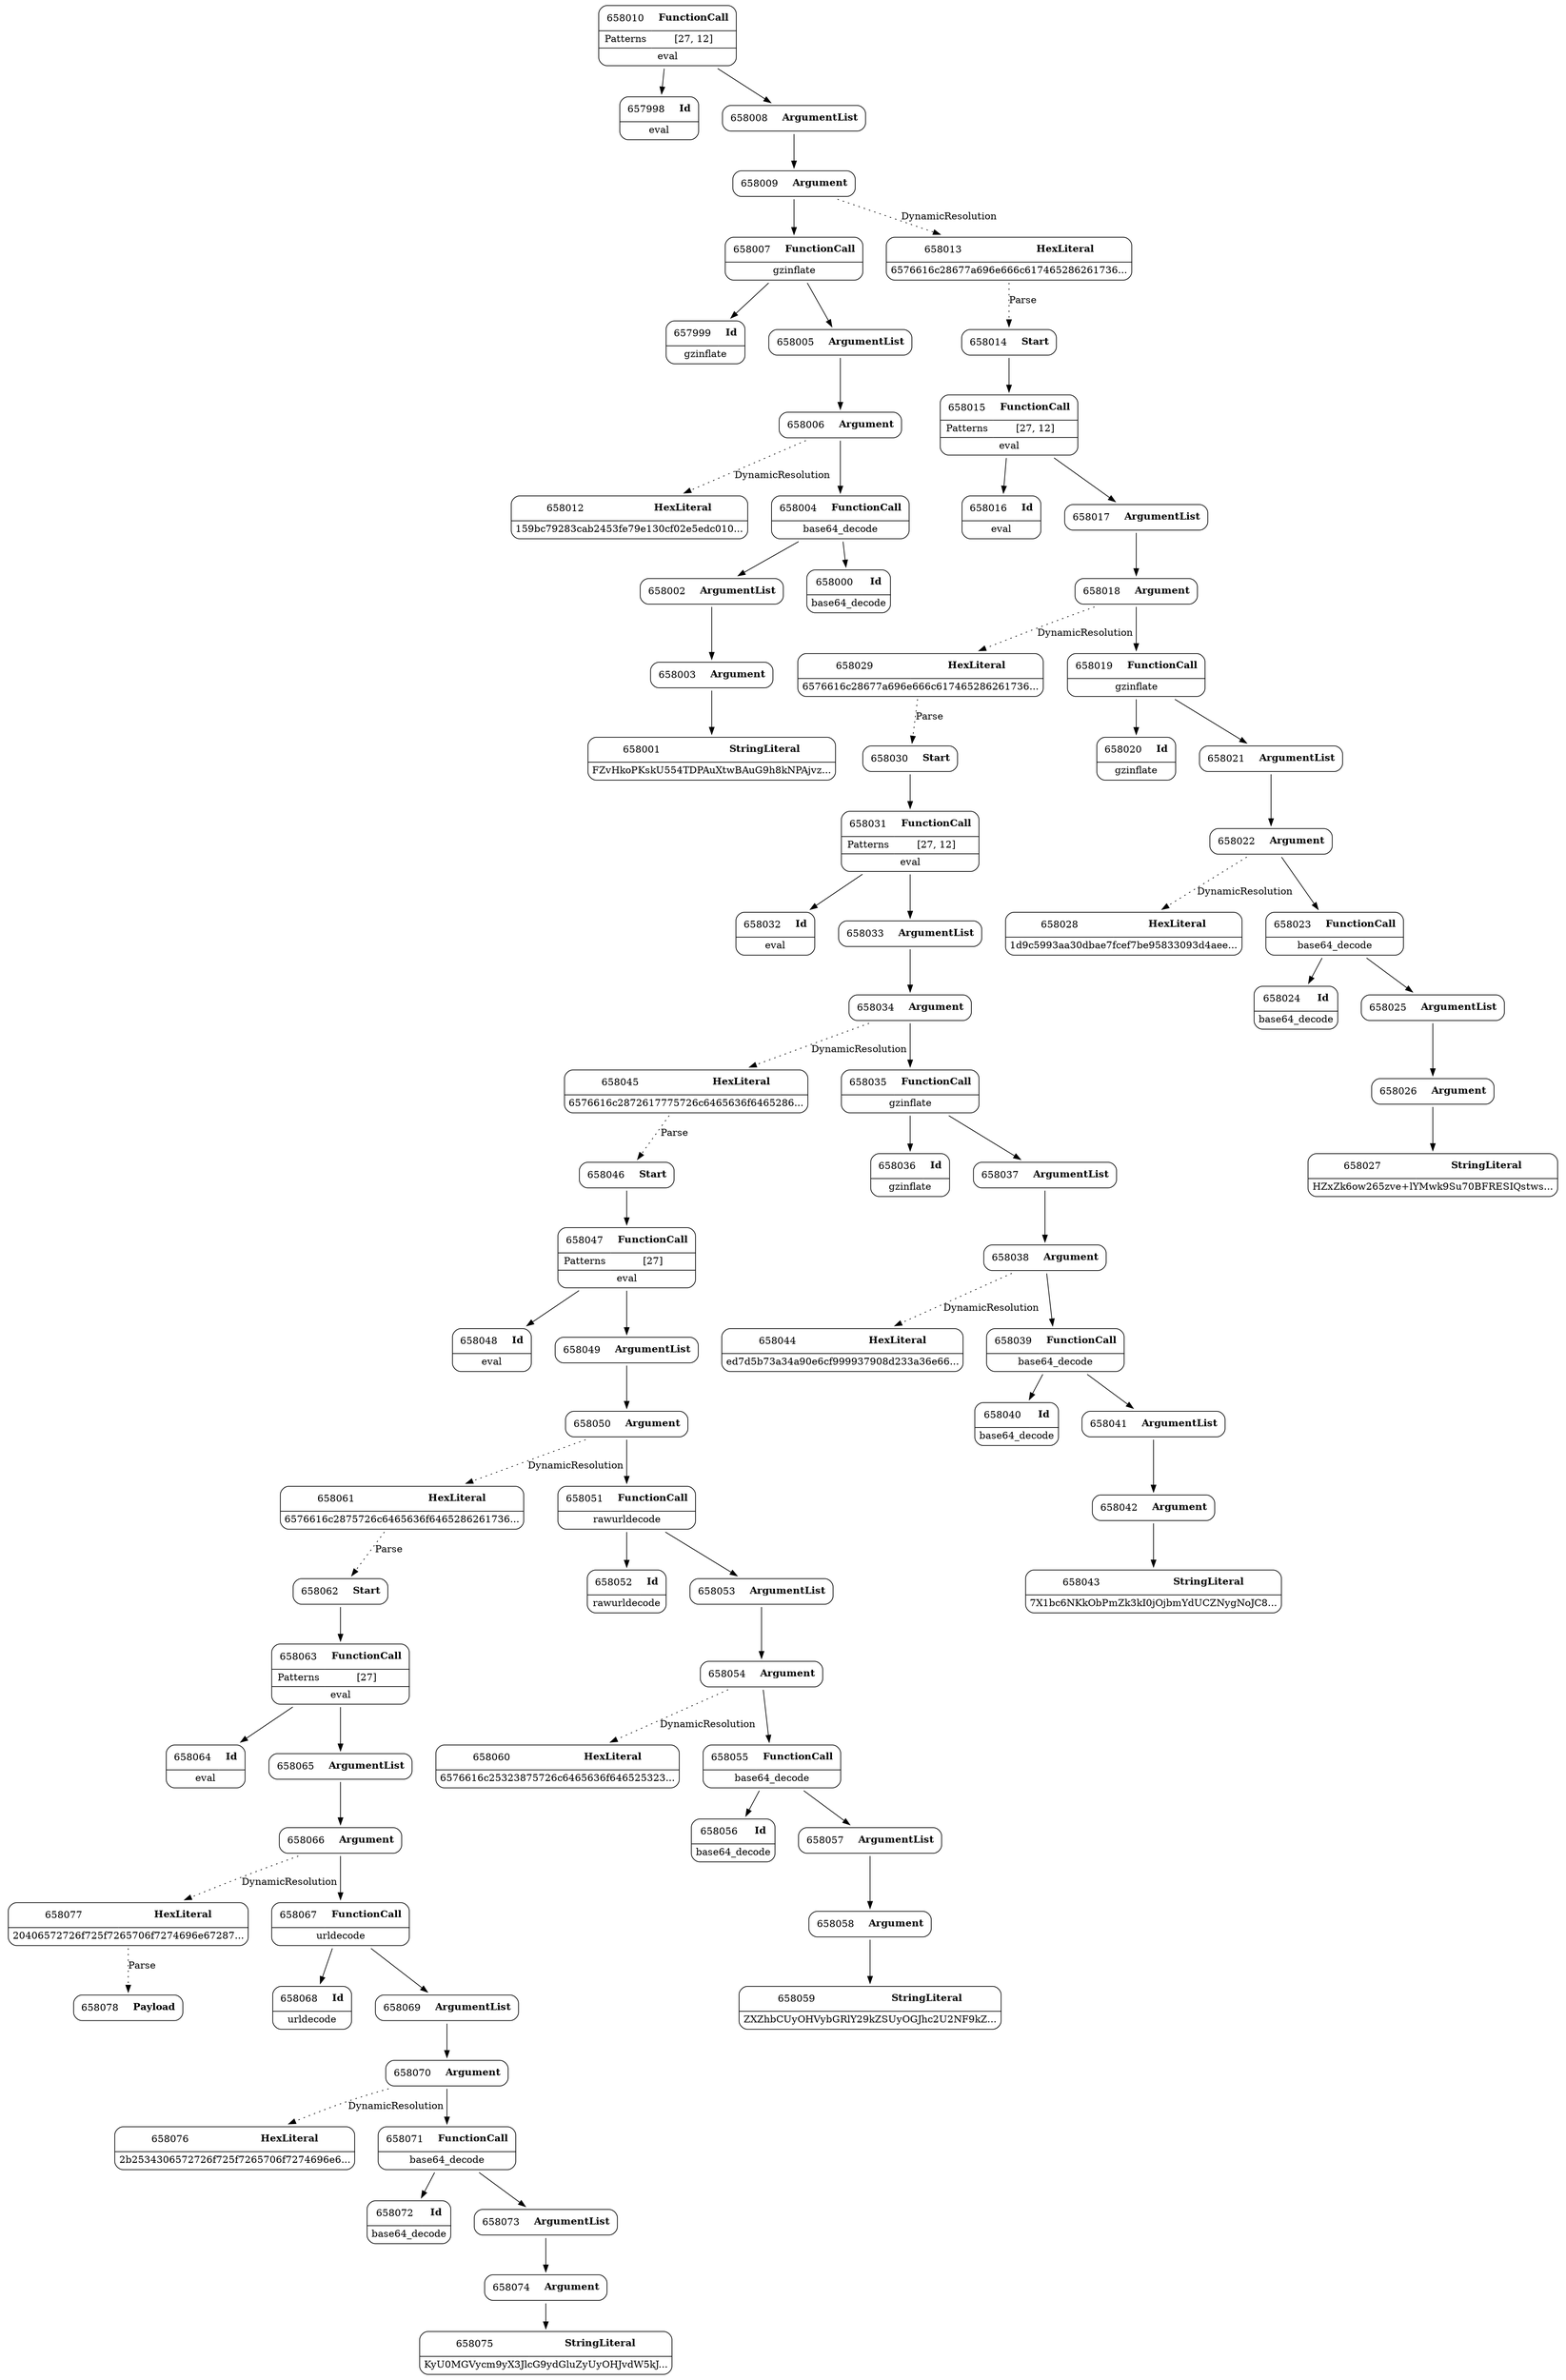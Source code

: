 digraph ast {
node [shape=none];
658058 [label=<<TABLE border='1' cellspacing='0' cellpadding='10' style='rounded' ><TR><TD border='0'>658058</TD><TD border='0'><B>Argument</B></TD></TR></TABLE>>];
658058 -> 658059 [weight=2];
658059 [label=<<TABLE border='1' cellspacing='0' cellpadding='10' style='rounded' ><TR><TD border='0'>658059</TD><TD border='0'><B>StringLiteral</B></TD></TR><HR/><TR><TD border='0' cellpadding='5' colspan='2'>ZXZhbCUyOHVybGRlY29kZSUyOGJhc2U2NF9kZ...</TD></TR></TABLE>>];
658056 [label=<<TABLE border='1' cellspacing='0' cellpadding='10' style='rounded' ><TR><TD border='0'>658056</TD><TD border='0'><B>Id</B></TD></TR><HR/><TR><TD border='0' cellpadding='5' colspan='2'>base64_decode</TD></TR></TABLE>>];
658057 [label=<<TABLE border='1' cellspacing='0' cellpadding='10' style='rounded' ><TR><TD border='0'>658057</TD><TD border='0'><B>ArgumentList</B></TD></TR></TABLE>>];
658057 -> 658058 [weight=2];
658062 [label=<<TABLE border='1' cellspacing='0' cellpadding='10' style='rounded' ><TR><TD border='0'>658062</TD><TD border='0'><B>Start</B></TD></TR></TABLE>>];
658062 -> 658063 [weight=2];
658063 [label=<<TABLE border='1' cellspacing='0' cellpadding='10' style='rounded' ><TR><TD border='0'>658063</TD><TD border='0'><B>FunctionCall</B></TD></TR><HR/><TR><TD border='0' cellpadding='5'>Patterns</TD><TD border='0' cellpadding='5'>[27]</TD></TR><HR/><TR><TD border='0' cellpadding='5' colspan='2'>eval</TD></TR></TABLE>>];
658063 -> 658064 [weight=2];
658063 -> 658065 [weight=2];
658060 [label=<<TABLE border='1' cellspacing='0' cellpadding='10' style='rounded' ><TR><TD border='0'>658060</TD><TD border='0'><B>HexLiteral</B></TD></TR><HR/><TR><TD border='0' cellpadding='5' colspan='2'>6576616c25323875726c6465636f646525323...</TD></TR></TABLE>>];
658061 [label=<<TABLE border='1' cellspacing='0' cellpadding='10' style='rounded' ><TR><TD border='0'>658061</TD><TD border='0'><B>HexLiteral</B></TD></TR><HR/><TR><TD border='0' cellpadding='5' colspan='2'>6576616c2875726c6465636f6465286261736...</TD></TR></TABLE>>];
658061 -> 658062 [style=dotted,label=Parse];
658050 [label=<<TABLE border='1' cellspacing='0' cellpadding='10' style='rounded' ><TR><TD border='0'>658050</TD><TD border='0'><B>Argument</B></TD></TR></TABLE>>];
658050 -> 658051 [weight=2];
658050 -> 658061 [style=dotted,label=DynamicResolution];
658051 [label=<<TABLE border='1' cellspacing='0' cellpadding='10' style='rounded' ><TR><TD border='0'>658051</TD><TD border='0'><B>FunctionCall</B></TD></TR><HR/><TR><TD border='0' cellpadding='5' colspan='2'>rawurldecode</TD></TR></TABLE>>];
658051 -> 658052 [weight=2];
658051 -> 658053 [weight=2];
658048 [label=<<TABLE border='1' cellspacing='0' cellpadding='10' style='rounded' ><TR><TD border='0'>658048</TD><TD border='0'><B>Id</B></TD></TR><HR/><TR><TD border='0' cellpadding='5' colspan='2'>eval</TD></TR></TABLE>>];
658049 [label=<<TABLE border='1' cellspacing='0' cellpadding='10' style='rounded' ><TR><TD border='0'>658049</TD><TD border='0'><B>ArgumentList</B></TD></TR></TABLE>>];
658049 -> 658050 [weight=2];
658054 [label=<<TABLE border='1' cellspacing='0' cellpadding='10' style='rounded' ><TR><TD border='0'>658054</TD><TD border='0'><B>Argument</B></TD></TR></TABLE>>];
658054 -> 658055 [weight=2];
658054 -> 658060 [style=dotted,label=DynamicResolution];
658055 [label=<<TABLE border='1' cellspacing='0' cellpadding='10' style='rounded' ><TR><TD border='0'>658055</TD><TD border='0'><B>FunctionCall</B></TD></TR><HR/><TR><TD border='0' cellpadding='5' colspan='2'>base64_decode</TD></TR></TABLE>>];
658055 -> 658056 [weight=2];
658055 -> 658057 [weight=2];
658052 [label=<<TABLE border='1' cellspacing='0' cellpadding='10' style='rounded' ><TR><TD border='0'>658052</TD><TD border='0'><B>Id</B></TD></TR><HR/><TR><TD border='0' cellpadding='5' colspan='2'>rawurldecode</TD></TR></TABLE>>];
658053 [label=<<TABLE border='1' cellspacing='0' cellpadding='10' style='rounded' ><TR><TD border='0'>658053</TD><TD border='0'><B>ArgumentList</B></TD></TR></TABLE>>];
658053 -> 658054 [weight=2];
658074 [label=<<TABLE border='1' cellspacing='0' cellpadding='10' style='rounded' ><TR><TD border='0'>658074</TD><TD border='0'><B>Argument</B></TD></TR></TABLE>>];
658074 -> 658075 [weight=2];
658075 [label=<<TABLE border='1' cellspacing='0' cellpadding='10' style='rounded' ><TR><TD border='0'>658075</TD><TD border='0'><B>StringLiteral</B></TD></TR><HR/><TR><TD border='0' cellpadding='5' colspan='2'>KyU0MGVycm9yX3JlcG9ydGluZyUyOHJvdW5kJ...</TD></TR></TABLE>>];
658072 [label=<<TABLE border='1' cellspacing='0' cellpadding='10' style='rounded' ><TR><TD border='0'>658072</TD><TD border='0'><B>Id</B></TD></TR><HR/><TR><TD border='0' cellpadding='5' colspan='2'>base64_decode</TD></TR></TABLE>>];
658073 [label=<<TABLE border='1' cellspacing='0' cellpadding='10' style='rounded' ><TR><TD border='0'>658073</TD><TD border='0'><B>ArgumentList</B></TD></TR></TABLE>>];
658073 -> 658074 [weight=2];
658078 [label=<<TABLE border='1' cellspacing='0' cellpadding='10' style='rounded' ><TR><TD border='0'>658078</TD><TD border='0'><B>Payload</B></TD></TR></TABLE>>];
658076 [label=<<TABLE border='1' cellspacing='0' cellpadding='10' style='rounded' ><TR><TD border='0'>658076</TD><TD border='0'><B>HexLiteral</B></TD></TR><HR/><TR><TD border='0' cellpadding='5' colspan='2'>2b2534306572726f725f7265706f7274696e6...</TD></TR></TABLE>>];
658077 [label=<<TABLE border='1' cellspacing='0' cellpadding='10' style='rounded' ><TR><TD border='0'>658077</TD><TD border='0'><B>HexLiteral</B></TD></TR><HR/><TR><TD border='0' cellpadding='5' colspan='2'>20406572726f725f7265706f7274696e67287...</TD></TR></TABLE>>];
658077 -> 658078 [style=dotted,label=Parse];
658066 [label=<<TABLE border='1' cellspacing='0' cellpadding='10' style='rounded' ><TR><TD border='0'>658066</TD><TD border='0'><B>Argument</B></TD></TR></TABLE>>];
658066 -> 658067 [weight=2];
658066 -> 658077 [style=dotted,label=DynamicResolution];
658067 [label=<<TABLE border='1' cellspacing='0' cellpadding='10' style='rounded' ><TR><TD border='0'>658067</TD><TD border='0'><B>FunctionCall</B></TD></TR><HR/><TR><TD border='0' cellpadding='5' colspan='2'>urldecode</TD></TR></TABLE>>];
658067 -> 658068 [weight=2];
658067 -> 658069 [weight=2];
658064 [label=<<TABLE border='1' cellspacing='0' cellpadding='10' style='rounded' ><TR><TD border='0'>658064</TD><TD border='0'><B>Id</B></TD></TR><HR/><TR><TD border='0' cellpadding='5' colspan='2'>eval</TD></TR></TABLE>>];
658065 [label=<<TABLE border='1' cellspacing='0' cellpadding='10' style='rounded' ><TR><TD border='0'>658065</TD><TD border='0'><B>ArgumentList</B></TD></TR></TABLE>>];
658065 -> 658066 [weight=2];
658070 [label=<<TABLE border='1' cellspacing='0' cellpadding='10' style='rounded' ><TR><TD border='0'>658070</TD><TD border='0'><B>Argument</B></TD></TR></TABLE>>];
658070 -> 658071 [weight=2];
658070 -> 658076 [style=dotted,label=DynamicResolution];
658071 [label=<<TABLE border='1' cellspacing='0' cellpadding='10' style='rounded' ><TR><TD border='0'>658071</TD><TD border='0'><B>FunctionCall</B></TD></TR><HR/><TR><TD border='0' cellpadding='5' colspan='2'>base64_decode</TD></TR></TABLE>>];
658071 -> 658072 [weight=2];
658071 -> 658073 [weight=2];
658068 [label=<<TABLE border='1' cellspacing='0' cellpadding='10' style='rounded' ><TR><TD border='0'>658068</TD><TD border='0'><B>Id</B></TD></TR><HR/><TR><TD border='0' cellpadding='5' colspan='2'>urldecode</TD></TR></TABLE>>];
658069 [label=<<TABLE border='1' cellspacing='0' cellpadding='10' style='rounded' ><TR><TD border='0'>658069</TD><TD border='0'><B>ArgumentList</B></TD></TR></TABLE>>];
658069 -> 658070 [weight=2];
657998 [label=<<TABLE border='1' cellspacing='0' cellpadding='10' style='rounded' ><TR><TD border='0'>657998</TD><TD border='0'><B>Id</B></TD></TR><HR/><TR><TD border='0' cellpadding='5' colspan='2'>eval</TD></TR></TABLE>>];
657999 [label=<<TABLE border='1' cellspacing='0' cellpadding='10' style='rounded' ><TR><TD border='0'>657999</TD><TD border='0'><B>Id</B></TD></TR><HR/><TR><TD border='0' cellpadding='5' colspan='2'>gzinflate</TD></TR></TABLE>>];
658010 [label=<<TABLE border='1' cellspacing='0' cellpadding='10' style='rounded' ><TR><TD border='0'>658010</TD><TD border='0'><B>FunctionCall</B></TD></TR><HR/><TR><TD border='0' cellpadding='5'>Patterns</TD><TD border='0' cellpadding='5'>[27, 12]</TD></TR><HR/><TR><TD border='0' cellpadding='5' colspan='2'>eval</TD></TR></TABLE>>];
658010 -> 657998 [weight=2];
658010 -> 658008 [weight=2];
658008 [label=<<TABLE border='1' cellspacing='0' cellpadding='10' style='rounded' ><TR><TD border='0'>658008</TD><TD border='0'><B>ArgumentList</B></TD></TR></TABLE>>];
658008 -> 658009 [weight=2];
658009 [label=<<TABLE border='1' cellspacing='0' cellpadding='10' style='rounded' ><TR><TD border='0'>658009</TD><TD border='0'><B>Argument</B></TD></TR></TABLE>>];
658009 -> 658007 [weight=2];
658009 -> 658013 [style=dotted,label=DynamicResolution];
658014 [label=<<TABLE border='1' cellspacing='0' cellpadding='10' style='rounded' ><TR><TD border='0'>658014</TD><TD border='0'><B>Start</B></TD></TR></TABLE>>];
658014 -> 658015 [weight=2];
658015 [label=<<TABLE border='1' cellspacing='0' cellpadding='10' style='rounded' ><TR><TD border='0'>658015</TD><TD border='0'><B>FunctionCall</B></TD></TR><HR/><TR><TD border='0' cellpadding='5'>Patterns</TD><TD border='0' cellpadding='5'>[27, 12]</TD></TR><HR/><TR><TD border='0' cellpadding='5' colspan='2'>eval</TD></TR></TABLE>>];
658015 -> 658016 [weight=2];
658015 -> 658017 [weight=2];
658012 [label=<<TABLE border='1' cellspacing='0' cellpadding='10' style='rounded' ><TR><TD border='0'>658012</TD><TD border='0'><B>HexLiteral</B></TD></TR><HR/><TR><TD border='0' cellpadding='5' colspan='2'>159bc79283cab2453fe79e130cf02e5edc010...</TD></TR></TABLE>>];
658013 [label=<<TABLE border='1' cellspacing='0' cellpadding='10' style='rounded' ><TR><TD border='0'>658013</TD><TD border='0'><B>HexLiteral</B></TD></TR><HR/><TR><TD border='0' cellpadding='5' colspan='2'>6576616c28677a696e666c617465286261736...</TD></TR></TABLE>>];
658013 -> 658014 [style=dotted,label=Parse];
658002 [label=<<TABLE border='1' cellspacing='0' cellpadding='10' style='rounded' ><TR><TD border='0'>658002</TD><TD border='0'><B>ArgumentList</B></TD></TR></TABLE>>];
658002 -> 658003 [weight=2];
658003 [label=<<TABLE border='1' cellspacing='0' cellpadding='10' style='rounded' ><TR><TD border='0'>658003</TD><TD border='0'><B>Argument</B></TD></TR></TABLE>>];
658003 -> 658001 [weight=2];
658000 [label=<<TABLE border='1' cellspacing='0' cellpadding='10' style='rounded' ><TR><TD border='0'>658000</TD><TD border='0'><B>Id</B></TD></TR><HR/><TR><TD border='0' cellpadding='5' colspan='2'>base64_decode</TD></TR></TABLE>>];
658001 [label=<<TABLE border='1' cellspacing='0' cellpadding='10' style='rounded' ><TR><TD border='0'>658001</TD><TD border='0'><B>StringLiteral</B></TD></TR><HR/><TR><TD border='0' cellpadding='5' colspan='2'>FZvHkoPKskU554TDPAuXtwBAuG9h8kNPAjvz...</TD></TR></TABLE>>];
658006 [label=<<TABLE border='1' cellspacing='0' cellpadding='10' style='rounded' ><TR><TD border='0'>658006</TD><TD border='0'><B>Argument</B></TD></TR></TABLE>>];
658006 -> 658004 [weight=2];
658006 -> 658012 [style=dotted,label=DynamicResolution];
658007 [label=<<TABLE border='1' cellspacing='0' cellpadding='10' style='rounded' ><TR><TD border='0'>658007</TD><TD border='0'><B>FunctionCall</B></TD></TR><HR/><TR><TD border='0' cellpadding='5' colspan='2'>gzinflate</TD></TR></TABLE>>];
658007 -> 657999 [weight=2];
658007 -> 658005 [weight=2];
658004 [label=<<TABLE border='1' cellspacing='0' cellpadding='10' style='rounded' ><TR><TD border='0'>658004</TD><TD border='0'><B>FunctionCall</B></TD></TR><HR/><TR><TD border='0' cellpadding='5' colspan='2'>base64_decode</TD></TR></TABLE>>];
658004 -> 658000 [weight=2];
658004 -> 658002 [weight=2];
658005 [label=<<TABLE border='1' cellspacing='0' cellpadding='10' style='rounded' ><TR><TD border='0'>658005</TD><TD border='0'><B>ArgumentList</B></TD></TR></TABLE>>];
658005 -> 658006 [weight=2];
658026 [label=<<TABLE border='1' cellspacing='0' cellpadding='10' style='rounded' ><TR><TD border='0'>658026</TD><TD border='0'><B>Argument</B></TD></TR></TABLE>>];
658026 -> 658027 [weight=2];
658027 [label=<<TABLE border='1' cellspacing='0' cellpadding='10' style='rounded' ><TR><TD border='0'>658027</TD><TD border='0'><B>StringLiteral</B></TD></TR><HR/><TR><TD border='0' cellpadding='5' colspan='2'>HZxZk6ow265zve+lYMwk9Su70BFRESIQstws...</TD></TR></TABLE>>];
658024 [label=<<TABLE border='1' cellspacing='0' cellpadding='10' style='rounded' ><TR><TD border='0'>658024</TD><TD border='0'><B>Id</B></TD></TR><HR/><TR><TD border='0' cellpadding='5' colspan='2'>base64_decode</TD></TR></TABLE>>];
658025 [label=<<TABLE border='1' cellspacing='0' cellpadding='10' style='rounded' ><TR><TD border='0'>658025</TD><TD border='0'><B>ArgumentList</B></TD></TR></TABLE>>];
658025 -> 658026 [weight=2];
658030 [label=<<TABLE border='1' cellspacing='0' cellpadding='10' style='rounded' ><TR><TD border='0'>658030</TD><TD border='0'><B>Start</B></TD></TR></TABLE>>];
658030 -> 658031 [weight=2];
658031 [label=<<TABLE border='1' cellspacing='0' cellpadding='10' style='rounded' ><TR><TD border='0'>658031</TD><TD border='0'><B>FunctionCall</B></TD></TR><HR/><TR><TD border='0' cellpadding='5'>Patterns</TD><TD border='0' cellpadding='5'>[27, 12]</TD></TR><HR/><TR><TD border='0' cellpadding='5' colspan='2'>eval</TD></TR></TABLE>>];
658031 -> 658032 [weight=2];
658031 -> 658033 [weight=2];
658028 [label=<<TABLE border='1' cellspacing='0' cellpadding='10' style='rounded' ><TR><TD border='0'>658028</TD><TD border='0'><B>HexLiteral</B></TD></TR><HR/><TR><TD border='0' cellpadding='5' colspan='2'>1d9c5993aa30dbae7fcef7be95833093d4aee...</TD></TR></TABLE>>];
658029 [label=<<TABLE border='1' cellspacing='0' cellpadding='10' style='rounded' ><TR><TD border='0'>658029</TD><TD border='0'><B>HexLiteral</B></TD></TR><HR/><TR><TD border='0' cellpadding='5' colspan='2'>6576616c28677a696e666c617465286261736...</TD></TR></TABLE>>];
658029 -> 658030 [style=dotted,label=Parse];
658018 [label=<<TABLE border='1' cellspacing='0' cellpadding='10' style='rounded' ><TR><TD border='0'>658018</TD><TD border='0'><B>Argument</B></TD></TR></TABLE>>];
658018 -> 658019 [weight=2];
658018 -> 658029 [style=dotted,label=DynamicResolution];
658019 [label=<<TABLE border='1' cellspacing='0' cellpadding='10' style='rounded' ><TR><TD border='0'>658019</TD><TD border='0'><B>FunctionCall</B></TD></TR><HR/><TR><TD border='0' cellpadding='5' colspan='2'>gzinflate</TD></TR></TABLE>>];
658019 -> 658020 [weight=2];
658019 -> 658021 [weight=2];
658016 [label=<<TABLE border='1' cellspacing='0' cellpadding='10' style='rounded' ><TR><TD border='0'>658016</TD><TD border='0'><B>Id</B></TD></TR><HR/><TR><TD border='0' cellpadding='5' colspan='2'>eval</TD></TR></TABLE>>];
658017 [label=<<TABLE border='1' cellspacing='0' cellpadding='10' style='rounded' ><TR><TD border='0'>658017</TD><TD border='0'><B>ArgumentList</B></TD></TR></TABLE>>];
658017 -> 658018 [weight=2];
658022 [label=<<TABLE border='1' cellspacing='0' cellpadding='10' style='rounded' ><TR><TD border='0'>658022</TD><TD border='0'><B>Argument</B></TD></TR></TABLE>>];
658022 -> 658023 [weight=2];
658022 -> 658028 [style=dotted,label=DynamicResolution];
658023 [label=<<TABLE border='1' cellspacing='0' cellpadding='10' style='rounded' ><TR><TD border='0'>658023</TD><TD border='0'><B>FunctionCall</B></TD></TR><HR/><TR><TD border='0' cellpadding='5' colspan='2'>base64_decode</TD></TR></TABLE>>];
658023 -> 658024 [weight=2];
658023 -> 658025 [weight=2];
658020 [label=<<TABLE border='1' cellspacing='0' cellpadding='10' style='rounded' ><TR><TD border='0'>658020</TD><TD border='0'><B>Id</B></TD></TR><HR/><TR><TD border='0' cellpadding='5' colspan='2'>gzinflate</TD></TR></TABLE>>];
658021 [label=<<TABLE border='1' cellspacing='0' cellpadding='10' style='rounded' ><TR><TD border='0'>658021</TD><TD border='0'><B>ArgumentList</B></TD></TR></TABLE>>];
658021 -> 658022 [weight=2];
658042 [label=<<TABLE border='1' cellspacing='0' cellpadding='10' style='rounded' ><TR><TD border='0'>658042</TD><TD border='0'><B>Argument</B></TD></TR></TABLE>>];
658042 -> 658043 [weight=2];
658043 [label=<<TABLE border='1' cellspacing='0' cellpadding='10' style='rounded' ><TR><TD border='0'>658043</TD><TD border='0'><B>StringLiteral</B></TD></TR><HR/><TR><TD border='0' cellpadding='5' colspan='2'>7X1bc6NKkObPmZk3kI0jOjbmYdUCZNygNoJC8...</TD></TR></TABLE>>];
658040 [label=<<TABLE border='1' cellspacing='0' cellpadding='10' style='rounded' ><TR><TD border='0'>658040</TD><TD border='0'><B>Id</B></TD></TR><HR/><TR><TD border='0' cellpadding='5' colspan='2'>base64_decode</TD></TR></TABLE>>];
658041 [label=<<TABLE border='1' cellspacing='0' cellpadding='10' style='rounded' ><TR><TD border='0'>658041</TD><TD border='0'><B>ArgumentList</B></TD></TR></TABLE>>];
658041 -> 658042 [weight=2];
658046 [label=<<TABLE border='1' cellspacing='0' cellpadding='10' style='rounded' ><TR><TD border='0'>658046</TD><TD border='0'><B>Start</B></TD></TR></TABLE>>];
658046 -> 658047 [weight=2];
658047 [label=<<TABLE border='1' cellspacing='0' cellpadding='10' style='rounded' ><TR><TD border='0'>658047</TD><TD border='0'><B>FunctionCall</B></TD></TR><HR/><TR><TD border='0' cellpadding='5'>Patterns</TD><TD border='0' cellpadding='5'>[27]</TD></TR><HR/><TR><TD border='0' cellpadding='5' colspan='2'>eval</TD></TR></TABLE>>];
658047 -> 658048 [weight=2];
658047 -> 658049 [weight=2];
658044 [label=<<TABLE border='1' cellspacing='0' cellpadding='10' style='rounded' ><TR><TD border='0'>658044</TD><TD border='0'><B>HexLiteral</B></TD></TR><HR/><TR><TD border='0' cellpadding='5' colspan='2'>ed7d5b73a34a90e6cf999937908d233a36e66...</TD></TR></TABLE>>];
658045 [label=<<TABLE border='1' cellspacing='0' cellpadding='10' style='rounded' ><TR><TD border='0'>658045</TD><TD border='0'><B>HexLiteral</B></TD></TR><HR/><TR><TD border='0' cellpadding='5' colspan='2'>6576616c2872617775726c6465636f6465286...</TD></TR></TABLE>>];
658045 -> 658046 [style=dotted,label=Parse];
658034 [label=<<TABLE border='1' cellspacing='0' cellpadding='10' style='rounded' ><TR><TD border='0'>658034</TD><TD border='0'><B>Argument</B></TD></TR></TABLE>>];
658034 -> 658035 [weight=2];
658034 -> 658045 [style=dotted,label=DynamicResolution];
658035 [label=<<TABLE border='1' cellspacing='0' cellpadding='10' style='rounded' ><TR><TD border='0'>658035</TD><TD border='0'><B>FunctionCall</B></TD></TR><HR/><TR><TD border='0' cellpadding='5' colspan='2'>gzinflate</TD></TR></TABLE>>];
658035 -> 658036 [weight=2];
658035 -> 658037 [weight=2];
658032 [label=<<TABLE border='1' cellspacing='0' cellpadding='10' style='rounded' ><TR><TD border='0'>658032</TD><TD border='0'><B>Id</B></TD></TR><HR/><TR><TD border='0' cellpadding='5' colspan='2'>eval</TD></TR></TABLE>>];
658033 [label=<<TABLE border='1' cellspacing='0' cellpadding='10' style='rounded' ><TR><TD border='0'>658033</TD><TD border='0'><B>ArgumentList</B></TD></TR></TABLE>>];
658033 -> 658034 [weight=2];
658038 [label=<<TABLE border='1' cellspacing='0' cellpadding='10' style='rounded' ><TR><TD border='0'>658038</TD><TD border='0'><B>Argument</B></TD></TR></TABLE>>];
658038 -> 658039 [weight=2];
658038 -> 658044 [style=dotted,label=DynamicResolution];
658039 [label=<<TABLE border='1' cellspacing='0' cellpadding='10' style='rounded' ><TR><TD border='0'>658039</TD><TD border='0'><B>FunctionCall</B></TD></TR><HR/><TR><TD border='0' cellpadding='5' colspan='2'>base64_decode</TD></TR></TABLE>>];
658039 -> 658040 [weight=2];
658039 -> 658041 [weight=2];
658036 [label=<<TABLE border='1' cellspacing='0' cellpadding='10' style='rounded' ><TR><TD border='0'>658036</TD><TD border='0'><B>Id</B></TD></TR><HR/><TR><TD border='0' cellpadding='5' colspan='2'>gzinflate</TD></TR></TABLE>>];
658037 [label=<<TABLE border='1' cellspacing='0' cellpadding='10' style='rounded' ><TR><TD border='0'>658037</TD><TD border='0'><B>ArgumentList</B></TD></TR></TABLE>>];
658037 -> 658038 [weight=2];
}
